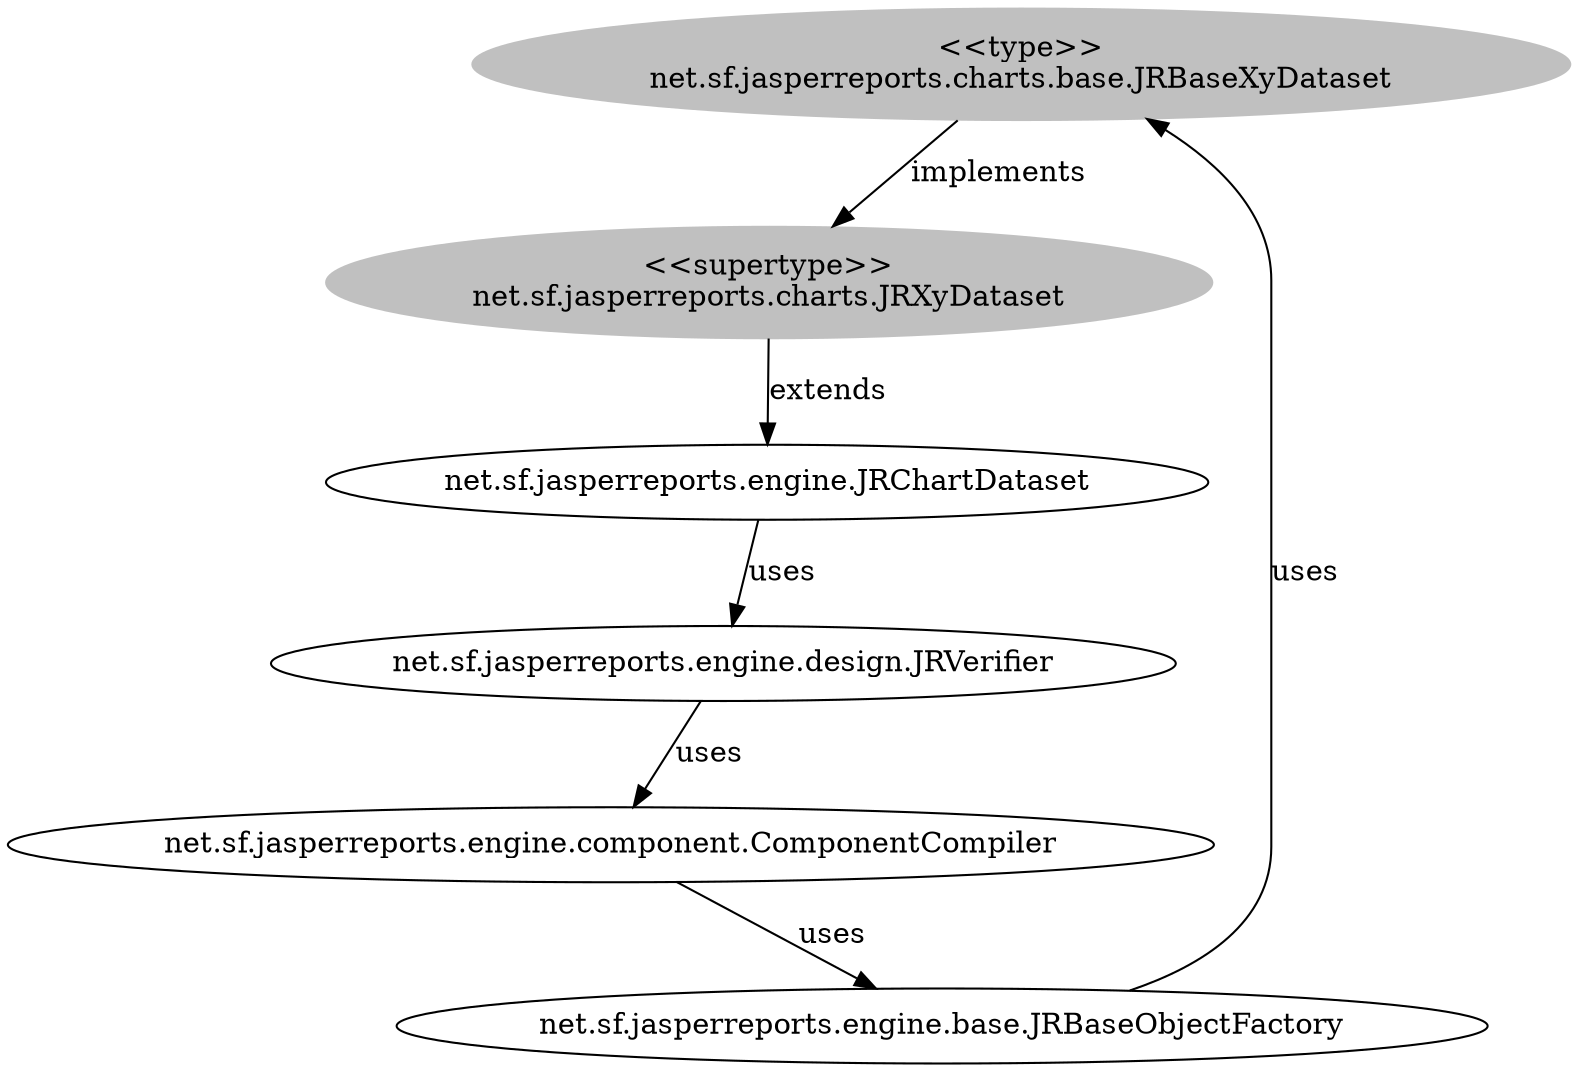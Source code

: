 digraph stk {
	net_sf_jasperreports_charts_base_JRBaseXyDataset [label="<<type>>
net.sf.jasperreports.charts.base.JRBaseXyDataset",style=filled,color="grey"];
	net_sf_jasperreports_charts_JRXyDataset [label="<<supertype>>
net.sf.jasperreports.charts.JRXyDataset",style=filled,color="grey"];
	net_sf_jasperreports_engine_design_JRVerifier [label="net.sf.jasperreports.engine.design.JRVerifier"];
	net_sf_jasperreports_engine_JRChartDataset [label="net.sf.jasperreports.engine.JRChartDataset"];
	net_sf_jasperreports_engine_component_ComponentCompiler [label="net.sf.jasperreports.engine.component.ComponentCompiler"];
	net_sf_jasperreports_engine_base_JRBaseObjectFactory [label="net.sf.jasperreports.engine.base.JRBaseObjectFactory"];
	net_sf_jasperreports_charts_base_JRBaseXyDataset -> net_sf_jasperreports_charts_JRXyDataset [label=implements];
	net_sf_jasperreports_charts_JRXyDataset -> net_sf_jasperreports_engine_JRChartDataset [label=extends];
	net_sf_jasperreports_engine_JRChartDataset -> net_sf_jasperreports_engine_design_JRVerifier [label=uses];
	net_sf_jasperreports_engine_design_JRVerifier -> net_sf_jasperreports_engine_component_ComponentCompiler [label=uses];
	net_sf_jasperreports_engine_component_ComponentCompiler -> net_sf_jasperreports_engine_base_JRBaseObjectFactory [label=uses];
	net_sf_jasperreports_engine_base_JRBaseObjectFactory -> net_sf_jasperreports_charts_base_JRBaseXyDataset [label=uses];
}
